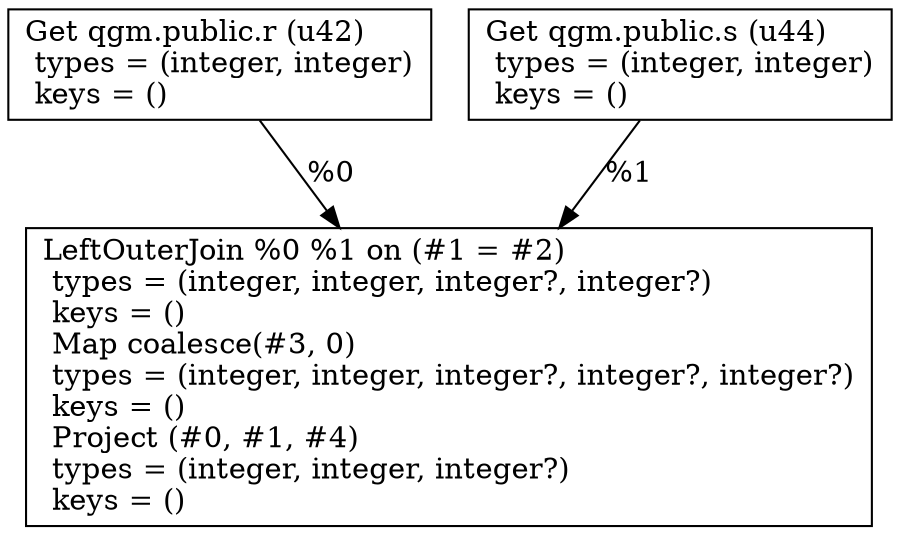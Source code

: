 digraph G {
    node0 [shape = record, label=" Get qgm.public.r (u42)\l  types = (integer, integer)\l  keys = ()\l"]
    node1 [shape = record, label=" Get qgm.public.s (u44)\l  types = (integer, integer)\l  keys = ()\l"]
    node2 [shape = record, label=" LeftOuterJoin %0 %1 on (#1 = #2)\l  types = (integer, integer, integer?, integer?)\l  keys = ()\l Map coalesce(#3, 0)\l  types = (integer, integer, integer?, integer?, integer?)\l  keys = ()\l Project (#0, #1, #4)\l  types = (integer, integer, integer?)\l  keys = ()\l"]
    node0 -> node2 [label = "%0\l"]
    node1 -> node2 [label = "%1\l"]
}
